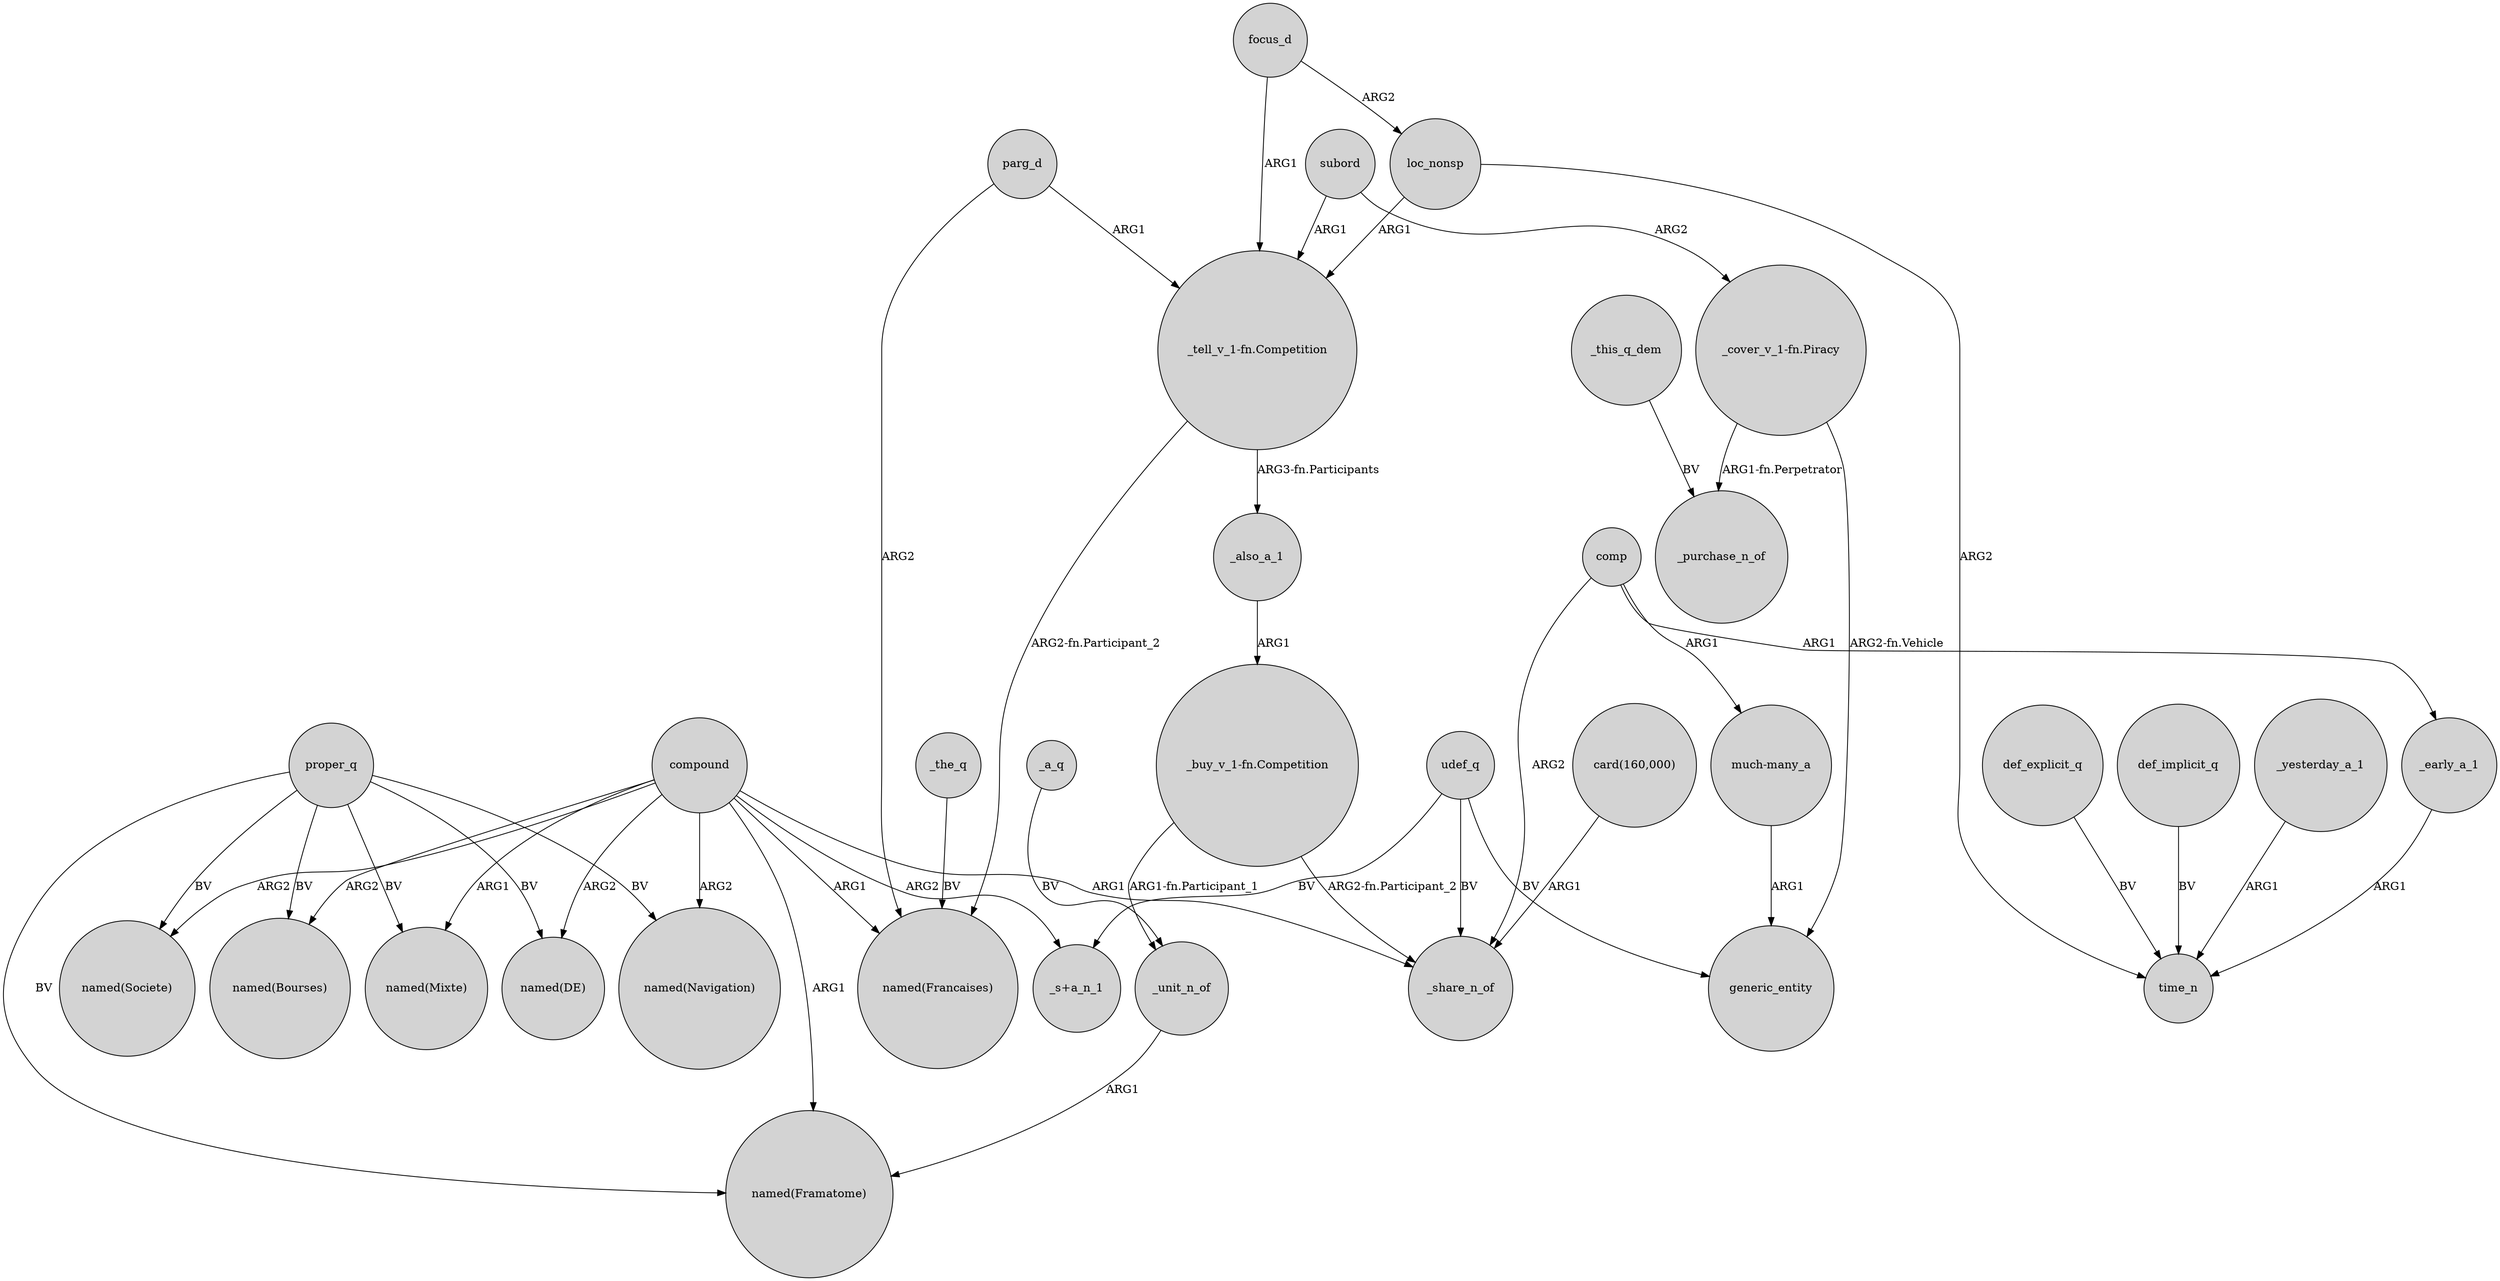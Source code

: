 digraph {
	node [shape=circle style=filled]
	_early_a_1 -> time_n [label=ARG1]
	proper_q -> "named(Bourses)" [label=BV]
	proper_q -> "named(DE)" [label=BV]
	"_buy_v_1-fn.Competition" -> _share_n_of [label="ARG2-fn.Participant_2"]
	parg_d -> "_tell_v_1-fn.Competition" [label=ARG1]
	compound -> _share_n_of [label=ARG1]
	proper_q -> "named(Framatome)" [label=BV]
	_also_a_1 -> "_buy_v_1-fn.Competition" [label=ARG1]
	proper_q -> "named(Navigation)" [label=BV]
	subord -> "_cover_v_1-fn.Piracy" [label=ARG2]
	comp -> _early_a_1 [label=ARG1]
	_yesterday_a_1 -> time_n [label=ARG1]
	compound -> "named(Navigation)" [label=ARG2]
	"_cover_v_1-fn.Piracy" -> _purchase_n_of [label="ARG1-fn.Perpetrator"]
	focus_d -> loc_nonsp [label=ARG2]
	udef_q -> generic_entity [label=BV]
	proper_q -> "named(Mixte)" [label=BV]
	comp -> _share_n_of [label=ARG2]
	comp -> "much-many_a" [label=ARG1]
	compound -> "named(Mixte)" [label=ARG1]
	subord -> "_tell_v_1-fn.Competition" [label=ARG1]
	compound -> "named(Bourses)" [label=ARG2]
	loc_nonsp -> "_tell_v_1-fn.Competition" [label=ARG1]
	compound -> "named(DE)" [label=ARG2]
	"_buy_v_1-fn.Competition" -> _unit_n_of [label="ARG1-fn.Participant_1"]
	"much-many_a" -> generic_entity [label=ARG1]
	udef_q -> _share_n_of [label=BV]
	focus_d -> "_tell_v_1-fn.Competition" [label=ARG1]
	compound -> "named(Framatome)" [label=ARG1]
	_the_q -> "named(Francaises)" [label=BV]
	"_cover_v_1-fn.Piracy" -> generic_entity [label="ARG2-fn.Vehicle"]
	_this_q_dem -> _purchase_n_of [label=BV]
	"_tell_v_1-fn.Competition" -> "named(Francaises)" [label="ARG2-fn.Participant_2"]
	udef_q -> "_s+a_n_1" [label=BV]
	compound -> "named(Societe)" [label=ARG2]
	def_explicit_q -> time_n [label=BV]
	parg_d -> "named(Francaises)" [label=ARG2]
	loc_nonsp -> time_n [label=ARG2]
	_unit_n_of -> "named(Framatome)" [label=ARG1]
	compound -> "_s+a_n_1" [label=ARG2]
	proper_q -> "named(Societe)" [label=BV]
	"card(160,000)" -> _share_n_of [label=ARG1]
	compound -> "named(Francaises)" [label=ARG1]
	"_tell_v_1-fn.Competition" -> _also_a_1 [label="ARG3-fn.Participants"]
	_a_q -> _unit_n_of [label=BV]
	def_implicit_q -> time_n [label=BV]
}
